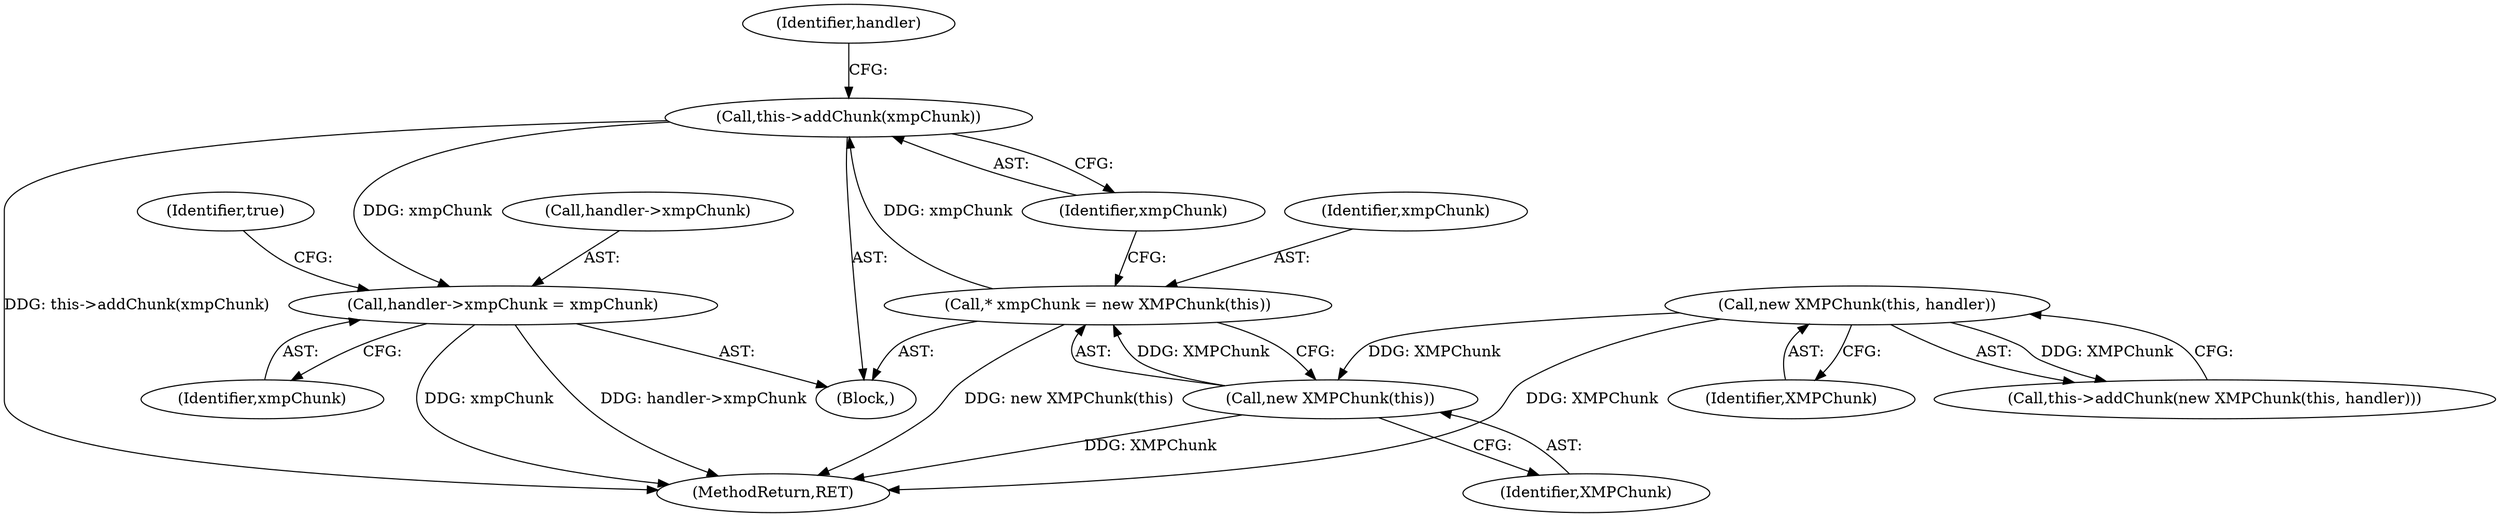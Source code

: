 digraph "0_exempi_aabedb5e749dd59112a3fe1e8e08f2d934f56666@pointer" {
"1000378" [label="(Call,handler->xmpChunk = xmpChunk)"];
"1000376" [label="(Call,this->addChunk(xmpChunk))"];
"1000372" [label="(Call,* xmpChunk = new XMPChunk(this))"];
"1000374" [label="(Call,new XMPChunk(this))"];
"1000332" [label="(Call,new XMPChunk(this, handler))"];
"1000545" [label="(MethodReturn,RET)"];
"1000379" [label="(Call,handler->xmpChunk)"];
"1000331" [label="(Call,this->addChunk(new XMPChunk(this, handler)))"];
"1000375" [label="(Identifier,XMPChunk)"];
"1000384" [label="(Identifier,true)"];
"1000370" [label="(Block,)"];
"1000377" [label="(Identifier,xmpChunk)"];
"1000372" [label="(Call,* xmpChunk = new XMPChunk(this))"];
"1000374" [label="(Call,new XMPChunk(this))"];
"1000382" [label="(Identifier,xmpChunk)"];
"1000380" [label="(Identifier,handler)"];
"1000378" [label="(Call,handler->xmpChunk = xmpChunk)"];
"1000373" [label="(Identifier,xmpChunk)"];
"1000333" [label="(Identifier,XMPChunk)"];
"1000376" [label="(Call,this->addChunk(xmpChunk))"];
"1000332" [label="(Call,new XMPChunk(this, handler))"];
"1000378" -> "1000370"  [label="AST: "];
"1000378" -> "1000382"  [label="CFG: "];
"1000379" -> "1000378"  [label="AST: "];
"1000382" -> "1000378"  [label="AST: "];
"1000384" -> "1000378"  [label="CFG: "];
"1000378" -> "1000545"  [label="DDG: handler->xmpChunk"];
"1000378" -> "1000545"  [label="DDG: xmpChunk"];
"1000376" -> "1000378"  [label="DDG: xmpChunk"];
"1000376" -> "1000370"  [label="AST: "];
"1000376" -> "1000377"  [label="CFG: "];
"1000377" -> "1000376"  [label="AST: "];
"1000380" -> "1000376"  [label="CFG: "];
"1000376" -> "1000545"  [label="DDG: this->addChunk(xmpChunk)"];
"1000372" -> "1000376"  [label="DDG: xmpChunk"];
"1000372" -> "1000370"  [label="AST: "];
"1000372" -> "1000374"  [label="CFG: "];
"1000373" -> "1000372"  [label="AST: "];
"1000374" -> "1000372"  [label="AST: "];
"1000377" -> "1000372"  [label="CFG: "];
"1000372" -> "1000545"  [label="DDG: new XMPChunk(this)"];
"1000374" -> "1000372"  [label="DDG: XMPChunk"];
"1000374" -> "1000375"  [label="CFG: "];
"1000375" -> "1000374"  [label="AST: "];
"1000374" -> "1000545"  [label="DDG: XMPChunk"];
"1000332" -> "1000374"  [label="DDG: XMPChunk"];
"1000332" -> "1000331"  [label="AST: "];
"1000332" -> "1000333"  [label="CFG: "];
"1000333" -> "1000332"  [label="AST: "];
"1000331" -> "1000332"  [label="CFG: "];
"1000332" -> "1000545"  [label="DDG: XMPChunk"];
"1000332" -> "1000331"  [label="DDG: XMPChunk"];
}
